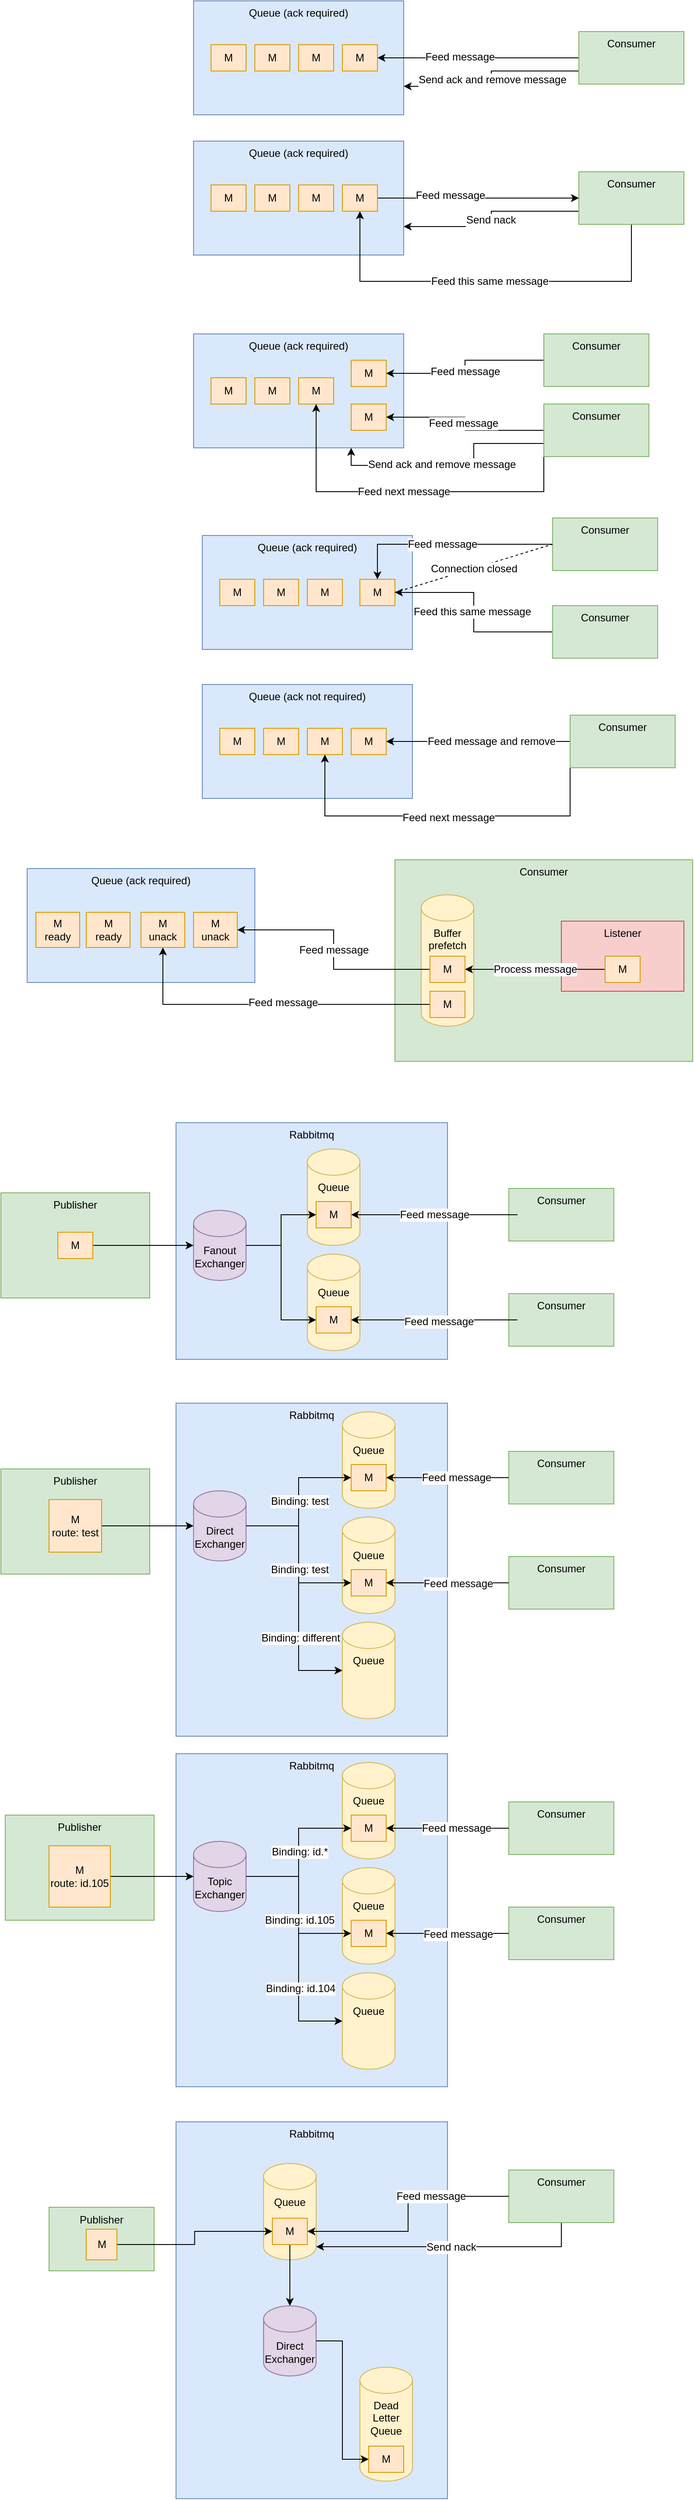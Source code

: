 <mxfile version="13.10.0" type="device"><diagram id="5FkTMjc-aPxwOxmciuyk" name="Page-1"><mxGraphModel dx="2026" dy="1464" grid="1" gridSize="10" guides="1" tooltips="1" connect="1" arrows="1" fold="1" page="1" pageScale="1" pageWidth="600" pageHeight="750" math="0" shadow="0"><root><mxCell id="0"/><mxCell id="1" parent="0"/><mxCell id="cjJmyE3ORphAdKJIZfNl-132" value="Publisher" style="rounded=0;whiteSpace=wrap;html=1;verticalAlign=top;fillColor=#d5e8d4;strokeColor=#82b366;" parent="1" vertex="1"><mxGeometry x="-200" y="1100" width="170" height="120" as="geometry"/></mxCell><mxCell id="cjJmyE3ORphAdKJIZfNl-131" value="Publisher" style="rounded=0;whiteSpace=wrap;html=1;verticalAlign=top;fillColor=#d5e8d4;strokeColor=#82b366;" parent="1" vertex="1"><mxGeometry x="-200" y="1415" width="170" height="120" as="geometry"/></mxCell><mxCell id="cjJmyE3ORphAdKJIZfNl-130" value="Publisher" style="rounded=0;whiteSpace=wrap;html=1;verticalAlign=top;fillColor=#d5e8d4;strokeColor=#82b366;" parent="1" vertex="1"><mxGeometry x="-195" y="1810" width="170" height="120" as="geometry"/></mxCell><mxCell id="cjJmyE3ORphAdKJIZfNl-129" value="Publisher" style="rounded=0;whiteSpace=wrap;html=1;verticalAlign=top;fillColor=#d5e8d4;strokeColor=#82b366;" parent="1" vertex="1"><mxGeometry x="-145" y="2257.5" width="120" height="72.5" as="geometry"/></mxCell><mxCell id="WQiRzFokxwLg9mClhbha-1" value="Queue (ack required)" style="rounded=0;whiteSpace=wrap;html=1;verticalAlign=top;fillColor=#dae8fc;strokeColor=#6c8ebf;" parent="1" vertex="1"><mxGeometry x="20" y="120" width="240" height="130" as="geometry"/></mxCell><mxCell id="WQiRzFokxwLg9mClhbha-41" style="edgeStyle=orthogonalEdgeStyle;rounded=0;orthogonalLoop=1;jettySize=auto;html=1;exitX=0;exitY=0.5;exitDx=0;exitDy=0;" parent="1" source="WQiRzFokxwLg9mClhbha-2" target="WQiRzFokxwLg9mClhbha-8" edge="1"><mxGeometry relative="1" as="geometry"/></mxCell><mxCell id="WQiRzFokxwLg9mClhbha-43" value="&lt;font style=&quot;font-size: 12px&quot;&gt;Feed message&lt;/font&gt;" style="edgeLabel;html=1;align=center;verticalAlign=middle;resizable=0;points=[];" parent="WQiRzFokxwLg9mClhbha-41" vertex="1" connectable="0"><mxGeometry x="0.056" relative="1" as="geometry"><mxPoint as="offset"/></mxGeometry></mxCell><mxCell id="WQiRzFokxwLg9mClhbha-2" value="Consumer" style="rounded=0;whiteSpace=wrap;html=1;verticalAlign=top;fillColor=#d5e8d4;strokeColor=#82b366;" parent="1" vertex="1"><mxGeometry x="420" y="120" width="120" height="60" as="geometry"/></mxCell><mxCell id="WQiRzFokxwLg9mClhbha-5" value="M" style="rounded=0;whiteSpace=wrap;html=1;fillColor=#ffe6cc;strokeColor=#d79b00;" parent="1" vertex="1"><mxGeometry x="90" y="170" width="40" height="30" as="geometry"/></mxCell><mxCell id="WQiRzFokxwLg9mClhbha-6" value="M" style="rounded=0;whiteSpace=wrap;html=1;fillColor=#ffe6cc;strokeColor=#d79b00;" parent="1" vertex="1"><mxGeometry x="140" y="170" width="40" height="30" as="geometry"/></mxCell><mxCell id="WQiRzFokxwLg9mClhbha-7" value="M" style="rounded=0;whiteSpace=wrap;html=1;fillColor=#ffe6cc;strokeColor=#d79b00;" parent="1" vertex="1"><mxGeometry x="200" y="200" width="40" height="30" as="geometry"/></mxCell><mxCell id="WQiRzFokxwLg9mClhbha-8" value="M" style="rounded=0;whiteSpace=wrap;html=1;fillColor=#ffe6cc;strokeColor=#d79b00;" parent="1" vertex="1"><mxGeometry x="200" y="150" width="40" height="30" as="geometry"/></mxCell><mxCell id="WQiRzFokxwLg9mClhbha-42" style="edgeStyle=orthogonalEdgeStyle;rounded=0;orthogonalLoop=1;jettySize=auto;html=1;exitX=0;exitY=0.5;exitDx=0;exitDy=0;" parent="1" source="WQiRzFokxwLg9mClhbha-10" target="WQiRzFokxwLg9mClhbha-7" edge="1"><mxGeometry relative="1" as="geometry"/></mxCell><mxCell id="WQiRzFokxwLg9mClhbha-44" value="&lt;font style=&quot;font-size: 12px&quot;&gt;Feed message&lt;/font&gt;" style="edgeLabel;html=1;align=center;verticalAlign=middle;resizable=0;points=[];" parent="WQiRzFokxwLg9mClhbha-42" vertex="1" connectable="0"><mxGeometry x="0.005" y="2" relative="1" as="geometry"><mxPoint as="offset"/></mxGeometry></mxCell><mxCell id="WQiRzFokxwLg9mClhbha-45" style="edgeStyle=orthogonalEdgeStyle;rounded=0;orthogonalLoop=1;jettySize=auto;html=1;exitX=0;exitY=0.75;exitDx=0;exitDy=0;entryX=0.75;entryY=1;entryDx=0;entryDy=0;" parent="1" source="WQiRzFokxwLg9mClhbha-10" target="WQiRzFokxwLg9mClhbha-1" edge="1"><mxGeometry relative="1" as="geometry"/></mxCell><mxCell id="WQiRzFokxwLg9mClhbha-46" value="&lt;font style=&quot;font-size: 12px&quot;&gt;Send ack and remove message&amp;nbsp;&lt;br&gt;&lt;/font&gt;" style="edgeLabel;html=1;align=center;verticalAlign=middle;resizable=0;points=[];" parent="WQiRzFokxwLg9mClhbha-45" vertex="1" connectable="0"><mxGeometry x="0.057" y="-1" relative="1" as="geometry"><mxPoint as="offset"/></mxGeometry></mxCell><mxCell id="WQiRzFokxwLg9mClhbha-51" value="&lt;font style=&quot;font-size: 12px&quot;&gt;Feed next message&lt;/font&gt;" style="edgeStyle=orthogonalEdgeStyle;rounded=0;orthogonalLoop=1;jettySize=auto;html=1;exitX=0;exitY=1;exitDx=0;exitDy=0;entryX=0.5;entryY=1;entryDx=0;entryDy=0;" parent="1" source="WQiRzFokxwLg9mClhbha-10" target="WQiRzFokxwLg9mClhbha-6" edge="1"><mxGeometry relative="1" as="geometry"><Array as="points"><mxPoint x="420" y="300"/><mxPoint x="160" y="300"/></Array></mxGeometry></mxCell><mxCell id="WQiRzFokxwLg9mClhbha-10" value="Consumer" style="rounded=0;whiteSpace=wrap;html=1;verticalAlign=top;fillColor=#d5e8d4;strokeColor=#82b366;" parent="1" vertex="1"><mxGeometry x="420" y="200" width="120" height="60" as="geometry"/></mxCell><mxCell id="WQiRzFokxwLg9mClhbha-12" value="M" style="rounded=0;whiteSpace=wrap;html=1;fillColor=#ffe6cc;strokeColor=#d79b00;" parent="1" vertex="1"><mxGeometry x="40" y="170" width="40" height="30" as="geometry"/></mxCell><mxCell id="WQiRzFokxwLg9mClhbha-15" value="Queue (ack required)" style="rounded=0;whiteSpace=wrap;html=1;verticalAlign=top;fillColor=#dae8fc;strokeColor=#6c8ebf;" parent="1" vertex="1"><mxGeometry x="20" y="-260" width="240" height="130" as="geometry"/></mxCell><mxCell id="WQiRzFokxwLg9mClhbha-27" style="edgeStyle=orthogonalEdgeStyle;rounded=0;orthogonalLoop=1;jettySize=auto;html=1;exitX=0;exitY=0.75;exitDx=0;exitDy=0;entryX=1;entryY=0.75;entryDx=0;entryDy=0;" parent="1" source="WQiRzFokxwLg9mClhbha-17" target="WQiRzFokxwLg9mClhbha-15" edge="1"><mxGeometry relative="1" as="geometry"/></mxCell><mxCell id="WQiRzFokxwLg9mClhbha-28" value="&lt;font style=&quot;font-size: 12px&quot;&gt;Send ack and remove message&lt;/font&gt;" style="edgeLabel;html=1;align=center;verticalAlign=middle;resizable=0;points=[];" parent="WQiRzFokxwLg9mClhbha-27" vertex="1" connectable="0"><mxGeometry x="0.402" y="3" relative="1" as="geometry"><mxPoint x="35.5" y="-10.5" as="offset"/></mxGeometry></mxCell><mxCell id="WQiRzFokxwLg9mClhbha-39" style="edgeStyle=orthogonalEdgeStyle;rounded=0;orthogonalLoop=1;jettySize=auto;html=1;exitX=0;exitY=0.5;exitDx=0;exitDy=0;" parent="1" source="WQiRzFokxwLg9mClhbha-17" target="WQiRzFokxwLg9mClhbha-21" edge="1"><mxGeometry relative="1" as="geometry"/></mxCell><mxCell id="WQiRzFokxwLg9mClhbha-40" value="&lt;font style=&quot;font-size: 12px&quot;&gt;Feed message&lt;/font&gt;" style="edgeLabel;html=1;align=center;verticalAlign=middle;resizable=0;points=[];" parent="WQiRzFokxwLg9mClhbha-39" vertex="1" connectable="0"><mxGeometry x="0.183" y="-1" relative="1" as="geometry"><mxPoint as="offset"/></mxGeometry></mxCell><mxCell id="WQiRzFokxwLg9mClhbha-17" value="Consumer" style="rounded=0;whiteSpace=wrap;html=1;verticalAlign=top;fillColor=#d5e8d4;strokeColor=#82b366;" parent="1" vertex="1"><mxGeometry x="460" y="-225" width="120" height="60" as="geometry"/></mxCell><mxCell id="WQiRzFokxwLg9mClhbha-18" value="M" style="rounded=0;whiteSpace=wrap;html=1;fillColor=#ffe6cc;strokeColor=#d79b00;" parent="1" vertex="1"><mxGeometry x="90" y="-210" width="40" height="30" as="geometry"/></mxCell><mxCell id="WQiRzFokxwLg9mClhbha-19" value="M" style="rounded=0;whiteSpace=wrap;html=1;fillColor=#ffe6cc;strokeColor=#d79b00;" parent="1" vertex="1"><mxGeometry x="140" y="-210" width="40" height="30" as="geometry"/></mxCell><mxCell id="WQiRzFokxwLg9mClhbha-21" value="M" style="rounded=0;whiteSpace=wrap;html=1;fillColor=#ffe6cc;strokeColor=#d79b00;" parent="1" vertex="1"><mxGeometry x="190" y="-210" width="40" height="30" as="geometry"/></mxCell><mxCell id="WQiRzFokxwLg9mClhbha-22" value="M" style="rounded=0;whiteSpace=wrap;html=1;fillColor=#ffe6cc;strokeColor=#d79b00;" parent="1" vertex="1"><mxGeometry x="40" y="-210" width="40" height="30" as="geometry"/></mxCell><mxCell id="WQiRzFokxwLg9mClhbha-29" value="Queue (ack not required)" style="rounded=0;whiteSpace=wrap;html=1;verticalAlign=top;fillColor=#dae8fc;strokeColor=#6c8ebf;" parent="1" vertex="1"><mxGeometry x="30" y="520" width="240" height="130" as="geometry"/></mxCell><mxCell id="WQiRzFokxwLg9mClhbha-47" style="edgeStyle=orthogonalEdgeStyle;rounded=0;orthogonalLoop=1;jettySize=auto;html=1;exitX=0;exitY=0.5;exitDx=0;exitDy=0;" parent="1" source="WQiRzFokxwLg9mClhbha-32" target="WQiRzFokxwLg9mClhbha-37" edge="1"><mxGeometry relative="1" as="geometry"/></mxCell><mxCell id="WQiRzFokxwLg9mClhbha-48" value="&lt;font style=&quot;font-size: 12px&quot;&gt;Feed message and remove&lt;/font&gt;" style="edgeLabel;html=1;align=center;verticalAlign=middle;resizable=0;points=[];" parent="WQiRzFokxwLg9mClhbha-47" vertex="1" connectable="0"><mxGeometry x="0.25" y="-1" relative="1" as="geometry"><mxPoint x="41" y="1" as="offset"/></mxGeometry></mxCell><mxCell id="WQiRzFokxwLg9mClhbha-49" style="edgeStyle=orthogonalEdgeStyle;rounded=0;orthogonalLoop=1;jettySize=auto;html=1;exitX=0;exitY=0.75;exitDx=0;exitDy=0;entryX=0.5;entryY=1;entryDx=0;entryDy=0;" parent="1" source="WQiRzFokxwLg9mClhbha-32" target="WQiRzFokxwLg9mClhbha-34" edge="1"><mxGeometry relative="1" as="geometry"><Array as="points"><mxPoint x="450" y="670"/><mxPoint x="170" y="670"/></Array></mxGeometry></mxCell><mxCell id="WQiRzFokxwLg9mClhbha-50" value="&lt;font style=&quot;font-size: 12px&quot;&gt;Feed next message&lt;/font&gt;" style="edgeLabel;html=1;align=center;verticalAlign=middle;resizable=0;points=[];" parent="WQiRzFokxwLg9mClhbha-49" vertex="1" connectable="0"><mxGeometry x="0.279" y="2" relative="1" as="geometry"><mxPoint x="59" as="offset"/></mxGeometry></mxCell><mxCell id="WQiRzFokxwLg9mClhbha-32" value="Consumer" style="rounded=0;whiteSpace=wrap;html=1;verticalAlign=top;fillColor=#d5e8d4;strokeColor=#82b366;" parent="1" vertex="1"><mxGeometry x="450" y="555" width="120" height="60" as="geometry"/></mxCell><mxCell id="WQiRzFokxwLg9mClhbha-33" value="M" style="rounded=0;whiteSpace=wrap;html=1;fillColor=#ffe6cc;strokeColor=#d79b00;" parent="1" vertex="1"><mxGeometry x="100" y="570" width="40" height="30" as="geometry"/></mxCell><mxCell id="WQiRzFokxwLg9mClhbha-34" value="M" style="rounded=0;whiteSpace=wrap;html=1;fillColor=#ffe6cc;strokeColor=#d79b00;" parent="1" vertex="1"><mxGeometry x="150" y="570" width="40" height="30" as="geometry"/></mxCell><mxCell id="WQiRzFokxwLg9mClhbha-37" value="M" style="rounded=0;whiteSpace=wrap;html=1;fillColor=#ffe6cc;strokeColor=#d79b00;" parent="1" vertex="1"><mxGeometry x="200" y="570" width="40" height="30" as="geometry"/></mxCell><mxCell id="WQiRzFokxwLg9mClhbha-38" value="M" style="rounded=0;whiteSpace=wrap;html=1;fillColor=#ffe6cc;strokeColor=#d79b00;" parent="1" vertex="1"><mxGeometry x="50" y="570" width="40" height="30" as="geometry"/></mxCell><mxCell id="WQiRzFokxwLg9mClhbha-52" value="Queue (ack required)" style="rounded=0;whiteSpace=wrap;html=1;verticalAlign=top;fillColor=#dae8fc;strokeColor=#6c8ebf;" parent="1" vertex="1"><mxGeometry x="20" y="-100" width="240" height="130" as="geometry"/></mxCell><mxCell id="WQiRzFokxwLg9mClhbha-53" style="edgeStyle=orthogonalEdgeStyle;rounded=0;orthogonalLoop=1;jettySize=auto;html=1;exitX=0;exitY=0.75;exitDx=0;exitDy=0;entryX=1;entryY=0.75;entryDx=0;entryDy=0;" parent="1" source="WQiRzFokxwLg9mClhbha-55" target="WQiRzFokxwLg9mClhbha-52" edge="1"><mxGeometry relative="1" as="geometry"/></mxCell><mxCell id="WQiRzFokxwLg9mClhbha-54" value="&lt;font style=&quot;font-size: 12px&quot;&gt;Send nack&amp;nbsp;&lt;/font&gt;" style="edgeLabel;html=1;align=center;verticalAlign=middle;resizable=0;points=[];" parent="WQiRzFokxwLg9mClhbha-53" vertex="1" connectable="0"><mxGeometry x="0.402" y="3" relative="1" as="geometry"><mxPoint x="35.5" y="-10.5" as="offset"/></mxGeometry></mxCell><mxCell id="WQiRzFokxwLg9mClhbha-63" value="&lt;span style=&quot;font-size: 12px&quot;&gt;Feed this same message&lt;/span&gt;" style="edgeStyle=orthogonalEdgeStyle;rounded=0;orthogonalLoop=1;jettySize=auto;html=1;exitX=0.5;exitY=1;exitDx=0;exitDy=0;entryX=0.5;entryY=1;entryDx=0;entryDy=0;" parent="1" source="WQiRzFokxwLg9mClhbha-55" target="WQiRzFokxwLg9mClhbha-60" edge="1"><mxGeometry relative="1" as="geometry"><Array as="points"><mxPoint x="520" y="60"/><mxPoint x="210" y="60"/></Array></mxGeometry></mxCell><mxCell id="WQiRzFokxwLg9mClhbha-55" value="Consumer" style="rounded=0;whiteSpace=wrap;html=1;verticalAlign=top;fillColor=#d5e8d4;strokeColor=#82b366;" parent="1" vertex="1"><mxGeometry x="460" y="-65" width="120" height="60" as="geometry"/></mxCell><mxCell id="WQiRzFokxwLg9mClhbha-56" value="M" style="rounded=0;whiteSpace=wrap;html=1;fillColor=#ffe6cc;strokeColor=#d79b00;" parent="1" vertex="1"><mxGeometry x="90" y="-50" width="40" height="30" as="geometry"/></mxCell><mxCell id="WQiRzFokxwLg9mClhbha-57" value="M" style="rounded=0;whiteSpace=wrap;html=1;fillColor=#ffe6cc;strokeColor=#d79b00;" parent="1" vertex="1"><mxGeometry x="140" y="-50" width="40" height="30" as="geometry"/></mxCell><mxCell id="WQiRzFokxwLg9mClhbha-58" style="edgeStyle=orthogonalEdgeStyle;rounded=0;orthogonalLoop=1;jettySize=auto;html=1;exitX=1;exitY=0.5;exitDx=0;exitDy=0;" parent="1" source="WQiRzFokxwLg9mClhbha-60" target="WQiRzFokxwLg9mClhbha-55" edge="1"><mxGeometry relative="1" as="geometry"/></mxCell><mxCell id="WQiRzFokxwLg9mClhbha-59" value="&lt;font style=&quot;font-size: 12px&quot;&gt;Feed message&lt;/font&gt;" style="edgeLabel;html=1;align=center;verticalAlign=middle;resizable=0;points=[];" parent="WQiRzFokxwLg9mClhbha-58" vertex="1" connectable="0"><mxGeometry x="-0.282" y="3" relative="1" as="geometry"><mxPoint as="offset"/></mxGeometry></mxCell><mxCell id="WQiRzFokxwLg9mClhbha-60" value="M" style="rounded=0;whiteSpace=wrap;html=1;fillColor=#ffe6cc;strokeColor=#d79b00;" parent="1" vertex="1"><mxGeometry x="190" y="-50" width="40" height="30" as="geometry"/></mxCell><mxCell id="WQiRzFokxwLg9mClhbha-61" value="M" style="rounded=0;whiteSpace=wrap;html=1;fillColor=#ffe6cc;strokeColor=#d79b00;" parent="1" vertex="1"><mxGeometry x="40" y="-50" width="40" height="30" as="geometry"/></mxCell><mxCell id="cjJmyE3ORphAdKJIZfNl-1" value="Queue (ack required)" style="rounded=0;whiteSpace=wrap;html=1;verticalAlign=top;fillColor=#dae8fc;strokeColor=#6c8ebf;" parent="1" vertex="1"><mxGeometry x="30" y="350" width="240" height="130" as="geometry"/></mxCell><mxCell id="cjJmyE3ORphAdKJIZfNl-2" style="edgeStyle=orthogonalEdgeStyle;rounded=0;orthogonalLoop=1;jettySize=auto;html=1;exitX=0;exitY=0.5;exitDx=0;exitDy=0;" parent="1" source="cjJmyE3ORphAdKJIZfNl-4" target="cjJmyE3ORphAdKJIZfNl-8" edge="1"><mxGeometry relative="1" as="geometry"/></mxCell><mxCell id="cjJmyE3ORphAdKJIZfNl-3" value="&lt;font style=&quot;font-size: 12px&quot;&gt;Feed message&lt;/font&gt;" style="edgeLabel;html=1;align=center;verticalAlign=middle;resizable=0;points=[];" parent="cjJmyE3ORphAdKJIZfNl-2" vertex="1" connectable="0"><mxGeometry x="0.056" relative="1" as="geometry"><mxPoint as="offset"/></mxGeometry></mxCell><mxCell id="cjJmyE3ORphAdKJIZfNl-4" value="Consumer" style="rounded=0;whiteSpace=wrap;html=1;verticalAlign=top;fillColor=#d5e8d4;strokeColor=#82b366;" parent="1" vertex="1"><mxGeometry x="430" y="330" width="120" height="60" as="geometry"/></mxCell><mxCell id="cjJmyE3ORphAdKJIZfNl-5" value="M" style="rounded=0;whiteSpace=wrap;html=1;fillColor=#ffe6cc;strokeColor=#d79b00;" parent="1" vertex="1"><mxGeometry x="100" y="400" width="40" height="30" as="geometry"/></mxCell><mxCell id="cjJmyE3ORphAdKJIZfNl-6" value="M" style="rounded=0;whiteSpace=wrap;html=1;fillColor=#ffe6cc;strokeColor=#d79b00;" parent="1" vertex="1"><mxGeometry x="150" y="400" width="40" height="30" as="geometry"/></mxCell><mxCell id="cjJmyE3ORphAdKJIZfNl-8" value="M" style="rounded=0;whiteSpace=wrap;html=1;fillColor=#ffe6cc;strokeColor=#d79b00;" parent="1" vertex="1"><mxGeometry x="210" y="400" width="40" height="30" as="geometry"/></mxCell><mxCell id="cjJmyE3ORphAdKJIZfNl-9" style="edgeStyle=orthogonalEdgeStyle;rounded=0;orthogonalLoop=1;jettySize=auto;html=1;exitX=0;exitY=0.5;exitDx=0;exitDy=0;entryX=1;entryY=0.5;entryDx=0;entryDy=0;" parent="1" source="cjJmyE3ORphAdKJIZfNl-14" target="cjJmyE3ORphAdKJIZfNl-8" edge="1"><mxGeometry relative="1" as="geometry"><mxPoint x="250" y="445" as="targetPoint"/></mxGeometry></mxCell><mxCell id="cjJmyE3ORphAdKJIZfNl-10" value="&lt;font style=&quot;font-size: 12px&quot;&gt;Feed this same message&lt;/font&gt;" style="edgeLabel;html=1;align=center;verticalAlign=middle;resizable=0;points=[];" parent="cjJmyE3ORphAdKJIZfNl-9" vertex="1" connectable="0"><mxGeometry x="0.005" y="2" relative="1" as="geometry"><mxPoint as="offset"/></mxGeometry></mxCell><mxCell id="cjJmyE3ORphAdKJIZfNl-14" value="Consumer" style="rounded=0;whiteSpace=wrap;html=1;verticalAlign=top;fillColor=#d5e8d4;strokeColor=#82b366;" parent="1" vertex="1"><mxGeometry x="430" y="430" width="120" height="60" as="geometry"/></mxCell><mxCell id="cjJmyE3ORphAdKJIZfNl-15" value="M" style="rounded=0;whiteSpace=wrap;html=1;fillColor=#ffe6cc;strokeColor=#d79b00;" parent="1" vertex="1"><mxGeometry x="50" y="400" width="40" height="30" as="geometry"/></mxCell><mxCell id="cjJmyE3ORphAdKJIZfNl-16" value="&lt;font style=&quot;font-size: 12px&quot;&gt;Connection closed&lt;/font&gt;" style="endArrow=none;dashed=1;html=1;exitX=1;exitY=0.5;exitDx=0;exitDy=0;entryX=0;entryY=0.5;entryDx=0;entryDy=0;" parent="1" source="cjJmyE3ORphAdKJIZfNl-8" target="cjJmyE3ORphAdKJIZfNl-4" edge="1"><mxGeometry width="50" height="50" relative="1" as="geometry"><mxPoint x="400" y="510" as="sourcePoint"/><mxPoint x="450" y="460" as="targetPoint"/></mxGeometry></mxCell><mxCell id="cjJmyE3ORphAdKJIZfNl-17" value="Rabbitmq" style="rounded=0;whiteSpace=wrap;html=1;verticalAlign=top;fillColor=#dae8fc;strokeColor=#6c8ebf;" parent="1" vertex="1"><mxGeometry y="1020" width="310" height="270" as="geometry"/></mxCell><mxCell id="cjJmyE3ORphAdKJIZfNl-20" value="Consumer" style="rounded=0;whiteSpace=wrap;html=1;verticalAlign=top;fillColor=#d5e8d4;strokeColor=#82b366;" parent="1" vertex="1"><mxGeometry x="380" y="1095" width="120" height="60" as="geometry"/></mxCell><mxCell id="cjJmyE3ORphAdKJIZfNl-30" value="Consumer" style="rounded=0;whiteSpace=wrap;html=1;verticalAlign=top;fillColor=#d5e8d4;strokeColor=#82b366;" parent="1" vertex="1"><mxGeometry x="380" y="1215" width="120" height="60" as="geometry"/></mxCell><mxCell id="cjJmyE3ORphAdKJIZfNl-33" style="edgeStyle=orthogonalEdgeStyle;rounded=0;orthogonalLoop=1;jettySize=auto;html=1;exitX=1;exitY=0.5;exitDx=0;exitDy=0;" parent="1" source="cjJmyE3ORphAdKJIZfNl-31" target="cjJmyE3ORphAdKJIZfNl-32" edge="1"><mxGeometry relative="1" as="geometry"/></mxCell><mxCell id="cjJmyE3ORphAdKJIZfNl-31" value="M" style="rounded=0;whiteSpace=wrap;html=1;fillColor=#ffe6cc;strokeColor=#d79b00;" parent="1" vertex="1"><mxGeometry x="-135" y="1145" width="40" height="30" as="geometry"/></mxCell><mxCell id="cjJmyE3ORphAdKJIZfNl-32" value="Fanout Exchanger" style="shape=cylinder3;whiteSpace=wrap;html=1;boundedLbl=1;backgroundOutline=1;size=15;fillColor=#e1d5e7;strokeColor=#9673a6;" parent="1" vertex="1"><mxGeometry x="20" y="1120" width="60" height="80" as="geometry"/></mxCell><mxCell id="cjJmyE3ORphAdKJIZfNl-34" value="Queue" style="shape=cylinder3;whiteSpace=wrap;html=1;boundedLbl=1;backgroundOutline=1;size=15;verticalAlign=top;fillColor=#fff2cc;strokeColor=#d6b656;" parent="1" vertex="1"><mxGeometry x="150" y="1050" width="60" height="110" as="geometry"/></mxCell><mxCell id="cjJmyE3ORphAdKJIZfNl-21" value="M" style="rounded=0;whiteSpace=wrap;html=1;fillColor=#ffe6cc;strokeColor=#d79b00;" parent="1" vertex="1"><mxGeometry x="160" y="1110" width="40" height="30" as="geometry"/></mxCell><mxCell id="cjJmyE3ORphAdKJIZfNl-18" style="edgeStyle=orthogonalEdgeStyle;rounded=0;orthogonalLoop=1;jettySize=auto;html=1;exitX=0;exitY=0.5;exitDx=0;exitDy=0;entryX=1;entryY=0.5;entryDx=0;entryDy=0;" parent="1" source="cjJmyE3ORphAdKJIZfNl-20" target="cjJmyE3ORphAdKJIZfNl-21" edge="1"><mxGeometry relative="1" as="geometry"><mxPoint x="270" y="1075" as="targetPoint"/><Array as="points"><mxPoint x="390" y="1125"/></Array></mxGeometry></mxCell><mxCell id="cjJmyE3ORphAdKJIZfNl-19" value="&lt;font style=&quot;font-size: 12px&quot;&gt;Feed message&lt;/font&gt;" style="edgeLabel;html=1;align=center;verticalAlign=middle;resizable=0;points=[];" parent="cjJmyE3ORphAdKJIZfNl-18" vertex="1" connectable="0"><mxGeometry x="0.056" relative="1" as="geometry"><mxPoint as="offset"/></mxGeometry></mxCell><mxCell id="cjJmyE3ORphAdKJIZfNl-35" value="Queue" style="shape=cylinder3;whiteSpace=wrap;html=1;boundedLbl=1;backgroundOutline=1;size=15;verticalAlign=top;fillColor=#fff2cc;strokeColor=#d6b656;" parent="1" vertex="1"><mxGeometry x="150" y="1170" width="60" height="110" as="geometry"/></mxCell><mxCell id="cjJmyE3ORphAdKJIZfNl-36" value="M" style="rounded=0;whiteSpace=wrap;html=1;fillColor=#ffe6cc;strokeColor=#d79b00;" parent="1" vertex="1"><mxGeometry x="160" y="1230" width="40" height="30" as="geometry"/></mxCell><mxCell id="cjJmyE3ORphAdKJIZfNl-25" style="edgeStyle=orthogonalEdgeStyle;rounded=0;orthogonalLoop=1;jettySize=auto;html=1;exitX=0;exitY=0.5;exitDx=0;exitDy=0;entryX=1;entryY=0.5;entryDx=0;entryDy=0;" parent="1" source="cjJmyE3ORphAdKJIZfNl-30" target="cjJmyE3ORphAdKJIZfNl-36" edge="1"><mxGeometry relative="1" as="geometry"><mxPoint x="390" y="1240" as="targetPoint"/><Array as="points"><mxPoint x="390" y="1245"/></Array></mxGeometry></mxCell><mxCell id="cjJmyE3ORphAdKJIZfNl-26" value="&lt;font style=&quot;font-size: 12px&quot;&gt;Feed message&lt;/font&gt;" style="edgeLabel;html=1;align=center;verticalAlign=middle;resizable=0;points=[];" parent="cjJmyE3ORphAdKJIZfNl-25" vertex="1" connectable="0"><mxGeometry x="0.005" y="2" relative="1" as="geometry"><mxPoint as="offset"/></mxGeometry></mxCell><mxCell id="cjJmyE3ORphAdKJIZfNl-37" style="edgeStyle=orthogonalEdgeStyle;rounded=0;orthogonalLoop=1;jettySize=auto;html=1;exitX=1;exitY=0.5;exitDx=0;exitDy=0;exitPerimeter=0;entryX=0;entryY=0.5;entryDx=0;entryDy=0;" parent="1" source="cjJmyE3ORphAdKJIZfNl-32" target="cjJmyE3ORphAdKJIZfNl-21" edge="1"><mxGeometry relative="1" as="geometry"/></mxCell><mxCell id="cjJmyE3ORphAdKJIZfNl-38" style="edgeStyle=orthogonalEdgeStyle;rounded=0;orthogonalLoop=1;jettySize=auto;html=1;exitX=1;exitY=0.5;exitDx=0;exitDy=0;exitPerimeter=0;entryX=0;entryY=0.5;entryDx=0;entryDy=0;" parent="1" source="cjJmyE3ORphAdKJIZfNl-32" target="cjJmyE3ORphAdKJIZfNl-36" edge="1"><mxGeometry relative="1" as="geometry"/></mxCell><mxCell id="cjJmyE3ORphAdKJIZfNl-41" value="Rabbitmq" style="rounded=0;whiteSpace=wrap;html=1;verticalAlign=top;fillColor=#dae8fc;strokeColor=#6c8ebf;" parent="1" vertex="1"><mxGeometry y="1340" width="310" height="380" as="geometry"/></mxCell><mxCell id="cjJmyE3ORphAdKJIZfNl-42" value="Consumer" style="rounded=0;whiteSpace=wrap;html=1;verticalAlign=top;fillColor=#d5e8d4;strokeColor=#82b366;" parent="1" vertex="1"><mxGeometry x="380" y="1395" width="120" height="60" as="geometry"/></mxCell><mxCell id="cjJmyE3ORphAdKJIZfNl-43" value="Consumer" style="rounded=0;whiteSpace=wrap;html=1;verticalAlign=top;fillColor=#d5e8d4;strokeColor=#82b366;" parent="1" vertex="1"><mxGeometry x="380" y="1515" width="120" height="60" as="geometry"/></mxCell><mxCell id="cjJmyE3ORphAdKJIZfNl-64" style="edgeStyle=orthogonalEdgeStyle;rounded=0;orthogonalLoop=1;jettySize=auto;html=1;exitX=1;exitY=0.5;exitDx=0;exitDy=0;exitPerimeter=0;entryX=0;entryY=0.5;entryDx=0;entryDy=0;entryPerimeter=0;" parent="1" source="cjJmyE3ORphAdKJIZfNl-46" target="cjJmyE3ORphAdKJIZfNl-61" edge="1"><mxGeometry relative="1" as="geometry"><Array as="points"><mxPoint x="140" y="1480"/><mxPoint x="140" y="1645"/></Array></mxGeometry></mxCell><mxCell id="cjJmyE3ORphAdKJIZfNl-65" value="&lt;font style=&quot;font-size: 12px&quot;&gt;Binding: different&lt;/font&gt;" style="edgeLabel;html=1;align=center;verticalAlign=middle;resizable=0;points=[];" parent="cjJmyE3ORphAdKJIZfNl-64" vertex="1" connectable="0"><mxGeometry x="0.367" y="2" relative="1" as="geometry"><mxPoint as="offset"/></mxGeometry></mxCell><mxCell id="cjJmyE3ORphAdKJIZfNl-46" value="Direct Exchanger" style="shape=cylinder3;whiteSpace=wrap;html=1;boundedLbl=1;backgroundOutline=1;size=15;fillColor=#e1d5e7;strokeColor=#9673a6;" parent="1" vertex="1"><mxGeometry x="20" y="1440" width="60" height="80" as="geometry"/></mxCell><mxCell id="cjJmyE3ORphAdKJIZfNl-47" value="Queue" style="shape=cylinder3;whiteSpace=wrap;html=1;boundedLbl=1;backgroundOutline=1;size=15;verticalAlign=top;fillColor=#fff2cc;strokeColor=#d6b656;" parent="1" vertex="1"><mxGeometry x="190" y="1350" width="60" height="110" as="geometry"/></mxCell><mxCell id="cjJmyE3ORphAdKJIZfNl-48" value="M" style="rounded=0;whiteSpace=wrap;html=1;fillColor=#ffe6cc;strokeColor=#d79b00;" parent="1" vertex="1"><mxGeometry x="200" y="1410" width="40" height="30" as="geometry"/></mxCell><mxCell id="cjJmyE3ORphAdKJIZfNl-51" value="Queue" style="shape=cylinder3;whiteSpace=wrap;html=1;boundedLbl=1;backgroundOutline=1;size=15;verticalAlign=top;fillColor=#fff2cc;strokeColor=#d6b656;" parent="1" vertex="1"><mxGeometry x="190" y="1470" width="60" height="110" as="geometry"/></mxCell><mxCell id="cjJmyE3ORphAdKJIZfNl-52" value="M" style="rounded=0;whiteSpace=wrap;html=1;fillColor=#ffe6cc;strokeColor=#d79b00;" parent="1" vertex="1"><mxGeometry x="200" y="1530" width="40" height="30" as="geometry"/></mxCell><mxCell id="cjJmyE3ORphAdKJIZfNl-55" style="edgeStyle=orthogonalEdgeStyle;rounded=0;orthogonalLoop=1;jettySize=auto;html=1;exitX=1;exitY=0.5;exitDx=0;exitDy=0;exitPerimeter=0;entryX=0;entryY=0.5;entryDx=0;entryDy=0;" parent="1" source="cjJmyE3ORphAdKJIZfNl-46" target="cjJmyE3ORphAdKJIZfNl-48" edge="1"><mxGeometry relative="1" as="geometry"/></mxCell><mxCell id="cjJmyE3ORphAdKJIZfNl-59" value="&lt;font style=&quot;font-size: 12px&quot;&gt;Binding: test&lt;/font&gt;" style="edgeLabel;html=1;align=center;verticalAlign=middle;resizable=0;points=[];" parent="cjJmyE3ORphAdKJIZfNl-55" vertex="1" connectable="0"><mxGeometry x="0.009" y="-1" relative="1" as="geometry"><mxPoint as="offset"/></mxGeometry></mxCell><mxCell id="cjJmyE3ORphAdKJIZfNl-56" style="edgeStyle=orthogonalEdgeStyle;rounded=0;orthogonalLoop=1;jettySize=auto;html=1;exitX=1;exitY=0.5;exitDx=0;exitDy=0;exitPerimeter=0;entryX=0;entryY=0.5;entryDx=0;entryDy=0;" parent="1" source="cjJmyE3ORphAdKJIZfNl-46" target="cjJmyE3ORphAdKJIZfNl-52" edge="1"><mxGeometry relative="1" as="geometry"/></mxCell><mxCell id="cjJmyE3ORphAdKJIZfNl-60" value="&lt;font style=&quot;font-size: 12px&quot;&gt;Binding: test&lt;/font&gt;" style="edgeLabel;html=1;align=center;verticalAlign=middle;resizable=0;points=[];" parent="cjJmyE3ORphAdKJIZfNl-56" vertex="1" connectable="0"><mxGeometry x="0.188" y="1" relative="1" as="geometry"><mxPoint as="offset"/></mxGeometry></mxCell><mxCell id="cjJmyE3ORphAdKJIZfNl-58" style="edgeStyle=orthogonalEdgeStyle;rounded=0;orthogonalLoop=1;jettySize=auto;html=1;exitX=1;exitY=0.5;exitDx=0;exitDy=0;entryX=0;entryY=0.5;entryDx=0;entryDy=0;entryPerimeter=0;" parent="1" source="cjJmyE3ORphAdKJIZfNl-57" target="cjJmyE3ORphAdKJIZfNl-46" edge="1"><mxGeometry relative="1" as="geometry"/></mxCell><mxCell id="cjJmyE3ORphAdKJIZfNl-57" value="M&lt;br&gt;route: test" style="whiteSpace=wrap;html=1;aspect=fixed;fillColor=#ffe6cc;strokeColor=#d79b00;" parent="1" vertex="1"><mxGeometry x="-145" y="1450" width="60" height="60" as="geometry"/></mxCell><mxCell id="cjJmyE3ORphAdKJIZfNl-61" value="Queue" style="shape=cylinder3;whiteSpace=wrap;html=1;boundedLbl=1;backgroundOutline=1;size=15;verticalAlign=top;fillColor=#fff2cc;strokeColor=#d6b656;" parent="1" vertex="1"><mxGeometry x="190" y="1590" width="60" height="110" as="geometry"/></mxCell><mxCell id="cjJmyE3ORphAdKJIZfNl-68" style="edgeStyle=orthogonalEdgeStyle;rounded=0;orthogonalLoop=1;jettySize=auto;html=1;exitX=0;exitY=0.5;exitDx=0;exitDy=0;" parent="1" source="cjJmyE3ORphAdKJIZfNl-42" target="cjJmyE3ORphAdKJIZfNl-48" edge="1"><mxGeometry relative="1" as="geometry"/></mxCell><mxCell id="cjJmyE3ORphAdKJIZfNl-69" value="&lt;span style=&quot;font-size: 12px&quot;&gt;Feed message&lt;/span&gt;" style="edgeLabel;html=1;align=center;verticalAlign=middle;resizable=0;points=[];" parent="cjJmyE3ORphAdKJIZfNl-68" vertex="1" connectable="0"><mxGeometry x="-0.543" y="4" relative="1" as="geometry"><mxPoint x="-28" y="-4" as="offset"/></mxGeometry></mxCell><mxCell id="cjJmyE3ORphAdKJIZfNl-67" style="edgeStyle=orthogonalEdgeStyle;rounded=0;orthogonalLoop=1;jettySize=auto;html=1;exitX=0;exitY=0.5;exitDx=0;exitDy=0;entryX=1;entryY=0.5;entryDx=0;entryDy=0;" parent="1" source="cjJmyE3ORphAdKJIZfNl-43" target="cjJmyE3ORphAdKJIZfNl-52" edge="1"><mxGeometry relative="1" as="geometry"/></mxCell><mxCell id="cjJmyE3ORphAdKJIZfNl-70" value="&lt;span style=&quot;font-size: 12px&quot;&gt;Feed message&lt;/span&gt;" style="edgeLabel;html=1;align=center;verticalAlign=middle;resizable=0;points=[];" parent="cjJmyE3ORphAdKJIZfNl-67" vertex="1" connectable="0"><mxGeometry x="-0.171" y="1" relative="1" as="geometry"><mxPoint as="offset"/></mxGeometry></mxCell><mxCell id="cjJmyE3ORphAdKJIZfNl-74" value="Rabbitmq" style="rounded=0;whiteSpace=wrap;html=1;verticalAlign=top;fillColor=#dae8fc;strokeColor=#6c8ebf;" parent="1" vertex="1"><mxGeometry y="1740" width="310" height="380" as="geometry"/></mxCell><mxCell id="cjJmyE3ORphAdKJIZfNl-75" value="Consumer" style="rounded=0;whiteSpace=wrap;html=1;verticalAlign=top;fillColor=#d5e8d4;strokeColor=#82b366;" parent="1" vertex="1"><mxGeometry x="380" y="1795" width="120" height="60" as="geometry"/></mxCell><mxCell id="cjJmyE3ORphAdKJIZfNl-76" value="Consumer" style="rounded=0;whiteSpace=wrap;html=1;verticalAlign=top;fillColor=#d5e8d4;strokeColor=#82b366;" parent="1" vertex="1"><mxGeometry x="380" y="1915" width="120" height="60" as="geometry"/></mxCell><mxCell id="cjJmyE3ORphAdKJIZfNl-77" style="edgeStyle=orthogonalEdgeStyle;rounded=0;orthogonalLoop=1;jettySize=auto;html=1;exitX=1;exitY=0.5;exitDx=0;exitDy=0;exitPerimeter=0;entryX=0;entryY=0.5;entryDx=0;entryDy=0;entryPerimeter=0;" parent="1" source="cjJmyE3ORphAdKJIZfNl-79" target="cjJmyE3ORphAdKJIZfNl-90" edge="1"><mxGeometry relative="1" as="geometry"><Array as="points"><mxPoint x="140" y="1880"/><mxPoint x="140" y="2045"/></Array></mxGeometry></mxCell><mxCell id="cjJmyE3ORphAdKJIZfNl-78" value="&lt;font style=&quot;font-size: 12px&quot;&gt;Binding: id.104&lt;/font&gt;" style="edgeLabel;html=1;align=center;verticalAlign=middle;resizable=0;points=[];" parent="cjJmyE3ORphAdKJIZfNl-77" vertex="1" connectable="0"><mxGeometry x="0.367" y="2" relative="1" as="geometry"><mxPoint as="offset"/></mxGeometry></mxCell><mxCell id="cjJmyE3ORphAdKJIZfNl-79" value="Topic Exchanger" style="shape=cylinder3;whiteSpace=wrap;html=1;boundedLbl=1;backgroundOutline=1;size=15;fillColor=#e1d5e7;strokeColor=#9673a6;" parent="1" vertex="1"><mxGeometry x="20" y="1840" width="60" height="80" as="geometry"/></mxCell><mxCell id="cjJmyE3ORphAdKJIZfNl-80" value="Queue" style="shape=cylinder3;whiteSpace=wrap;html=1;boundedLbl=1;backgroundOutline=1;size=15;verticalAlign=top;fillColor=#fff2cc;strokeColor=#d6b656;" parent="1" vertex="1"><mxGeometry x="190" y="1750" width="60" height="110" as="geometry"/></mxCell><mxCell id="cjJmyE3ORphAdKJIZfNl-81" value="M" style="rounded=0;whiteSpace=wrap;html=1;fillColor=#ffe6cc;strokeColor=#d79b00;" parent="1" vertex="1"><mxGeometry x="200" y="1810" width="40" height="30" as="geometry"/></mxCell><mxCell id="cjJmyE3ORphAdKJIZfNl-82" value="Queue" style="shape=cylinder3;whiteSpace=wrap;html=1;boundedLbl=1;backgroundOutline=1;size=15;verticalAlign=top;fillColor=#fff2cc;strokeColor=#d6b656;" parent="1" vertex="1"><mxGeometry x="190" y="1870" width="60" height="110" as="geometry"/></mxCell><mxCell id="cjJmyE3ORphAdKJIZfNl-83" value="M" style="rounded=0;whiteSpace=wrap;html=1;fillColor=#ffe6cc;strokeColor=#d79b00;" parent="1" vertex="1"><mxGeometry x="200" y="1930" width="40" height="30" as="geometry"/></mxCell><mxCell id="cjJmyE3ORphAdKJIZfNl-84" style="edgeStyle=orthogonalEdgeStyle;rounded=0;orthogonalLoop=1;jettySize=auto;html=1;exitX=1;exitY=0.5;exitDx=0;exitDy=0;exitPerimeter=0;entryX=0;entryY=0.5;entryDx=0;entryDy=0;" parent="1" source="cjJmyE3ORphAdKJIZfNl-79" target="cjJmyE3ORphAdKJIZfNl-81" edge="1"><mxGeometry relative="1" as="geometry"/></mxCell><mxCell id="cjJmyE3ORphAdKJIZfNl-85" value="&lt;font style=&quot;font-size: 12px&quot;&gt;Binding: id.*&lt;/font&gt;" style="edgeLabel;html=1;align=center;verticalAlign=middle;resizable=0;points=[];" parent="cjJmyE3ORphAdKJIZfNl-84" vertex="1" connectable="0"><mxGeometry x="0.009" y="-1" relative="1" as="geometry"><mxPoint as="offset"/></mxGeometry></mxCell><mxCell id="cjJmyE3ORphAdKJIZfNl-86" style="edgeStyle=orthogonalEdgeStyle;rounded=0;orthogonalLoop=1;jettySize=auto;html=1;exitX=1;exitY=0.5;exitDx=0;exitDy=0;exitPerimeter=0;entryX=0;entryY=0.5;entryDx=0;entryDy=0;" parent="1" source="cjJmyE3ORphAdKJIZfNl-79" target="cjJmyE3ORphAdKJIZfNl-83" edge="1"><mxGeometry relative="1" as="geometry"/></mxCell><mxCell id="cjJmyE3ORphAdKJIZfNl-87" value="&lt;font style=&quot;font-size: 12px&quot;&gt;Binding: id.105&lt;/font&gt;" style="edgeLabel;html=1;align=center;verticalAlign=middle;resizable=0;points=[];" parent="cjJmyE3ORphAdKJIZfNl-86" vertex="1" connectable="0"><mxGeometry x="0.188" y="1" relative="1" as="geometry"><mxPoint as="offset"/></mxGeometry></mxCell><mxCell id="cjJmyE3ORphAdKJIZfNl-88" style="edgeStyle=orthogonalEdgeStyle;rounded=0;orthogonalLoop=1;jettySize=auto;html=1;exitX=1;exitY=0.5;exitDx=0;exitDy=0;entryX=0;entryY=0.5;entryDx=0;entryDy=0;entryPerimeter=0;" parent="1" source="cjJmyE3ORphAdKJIZfNl-89" target="cjJmyE3ORphAdKJIZfNl-79" edge="1"><mxGeometry relative="1" as="geometry"/></mxCell><mxCell id="cjJmyE3ORphAdKJIZfNl-89" value="M&lt;br&gt;route: id.105" style="whiteSpace=wrap;html=1;aspect=fixed;fillColor=#ffe6cc;strokeColor=#d79b00;" parent="1" vertex="1"><mxGeometry x="-145" y="1845" width="70" height="70" as="geometry"/></mxCell><mxCell id="cjJmyE3ORphAdKJIZfNl-90" value="Queue" style="shape=cylinder3;whiteSpace=wrap;html=1;boundedLbl=1;backgroundOutline=1;size=15;verticalAlign=top;fillColor=#fff2cc;strokeColor=#d6b656;" parent="1" vertex="1"><mxGeometry x="190" y="1990" width="60" height="110" as="geometry"/></mxCell><mxCell id="cjJmyE3ORphAdKJIZfNl-91" style="edgeStyle=orthogonalEdgeStyle;rounded=0;orthogonalLoop=1;jettySize=auto;html=1;exitX=0;exitY=0.5;exitDx=0;exitDy=0;" parent="1" source="cjJmyE3ORphAdKJIZfNl-75" target="cjJmyE3ORphAdKJIZfNl-81" edge="1"><mxGeometry relative="1" as="geometry"/></mxCell><mxCell id="cjJmyE3ORphAdKJIZfNl-92" value="&lt;span style=&quot;font-size: 12px&quot;&gt;Feed message&lt;/span&gt;" style="edgeLabel;html=1;align=center;verticalAlign=middle;resizable=0;points=[];" parent="cjJmyE3ORphAdKJIZfNl-91" vertex="1" connectable="0"><mxGeometry x="-0.543" y="4" relative="1" as="geometry"><mxPoint x="-28" y="-4" as="offset"/></mxGeometry></mxCell><mxCell id="cjJmyE3ORphAdKJIZfNl-93" style="edgeStyle=orthogonalEdgeStyle;rounded=0;orthogonalLoop=1;jettySize=auto;html=1;exitX=0;exitY=0.5;exitDx=0;exitDy=0;entryX=1;entryY=0.5;entryDx=0;entryDy=0;" parent="1" source="cjJmyE3ORphAdKJIZfNl-76" target="cjJmyE3ORphAdKJIZfNl-83" edge="1"><mxGeometry relative="1" as="geometry"/></mxCell><mxCell id="cjJmyE3ORphAdKJIZfNl-94" value="&lt;span style=&quot;font-size: 12px&quot;&gt;Feed message&lt;/span&gt;" style="edgeLabel;html=1;align=center;verticalAlign=middle;resizable=0;points=[];" parent="cjJmyE3ORphAdKJIZfNl-93" vertex="1" connectable="0"><mxGeometry x="-0.171" y="1" relative="1" as="geometry"><mxPoint as="offset"/></mxGeometry></mxCell><mxCell id="cjJmyE3ORphAdKJIZfNl-95" value="Rabbitmq" style="rounded=0;whiteSpace=wrap;html=1;verticalAlign=top;fillColor=#dae8fc;strokeColor=#6c8ebf;" parent="1" vertex="1"><mxGeometry y="2160" width="310" height="430" as="geometry"/></mxCell><mxCell id="cjJmyE3ORphAdKJIZfNl-124" value="&lt;font style=&quot;font-size: 12px&quot;&gt;Send nack&lt;/font&gt;" style="edgeStyle=orthogonalEdgeStyle;rounded=0;orthogonalLoop=1;jettySize=auto;html=1;exitX=0.5;exitY=1;exitDx=0;exitDy=0;entryX=1;entryY=1;entryDx=0;entryDy=-15;entryPerimeter=0;" parent="1" source="cjJmyE3ORphAdKJIZfNl-96" target="cjJmyE3ORphAdKJIZfNl-101" edge="1"><mxGeometry relative="1" as="geometry"/></mxCell><mxCell id="cjJmyE3ORphAdKJIZfNl-96" value="Consumer" style="rounded=0;whiteSpace=wrap;html=1;verticalAlign=top;fillColor=#d5e8d4;strokeColor=#82b366;" parent="1" vertex="1"><mxGeometry x="380" y="2215" width="120" height="60" as="geometry"/></mxCell><mxCell id="cjJmyE3ORphAdKJIZfNl-101" value="Queue" style="shape=cylinder3;whiteSpace=wrap;html=1;boundedLbl=1;backgroundOutline=1;size=15;verticalAlign=top;fillColor=#fff2cc;strokeColor=#d6b656;" parent="1" vertex="1"><mxGeometry x="100" y="2207.5" width="60" height="110" as="geometry"/></mxCell><mxCell id="cjJmyE3ORphAdKJIZfNl-123" style="edgeStyle=orthogonalEdgeStyle;rounded=0;orthogonalLoop=1;jettySize=auto;html=1;exitX=0.5;exitY=1;exitDx=0;exitDy=0;entryX=0.5;entryY=0;entryDx=0;entryDy=0;entryPerimeter=0;" parent="1" source="cjJmyE3ORphAdKJIZfNl-102" target="cjJmyE3ORphAdKJIZfNl-122" edge="1"><mxGeometry relative="1" as="geometry"/></mxCell><mxCell id="cjJmyE3ORphAdKJIZfNl-102" value="M" style="rounded=0;whiteSpace=wrap;html=1;fillColor=#ffe6cc;strokeColor=#d79b00;" parent="1" vertex="1"><mxGeometry x="110" y="2270" width="40" height="30" as="geometry"/></mxCell><mxCell id="cjJmyE3ORphAdKJIZfNl-119" style="edgeStyle=orthogonalEdgeStyle;rounded=0;orthogonalLoop=1;jettySize=auto;html=1;exitX=1;exitY=0.5;exitDx=0;exitDy=0;" parent="1" source="cjJmyE3ORphAdKJIZfNl-110" target="cjJmyE3ORphAdKJIZfNl-102" edge="1"><mxGeometry relative="1" as="geometry"/></mxCell><mxCell id="cjJmyE3ORphAdKJIZfNl-110" value="M" style="whiteSpace=wrap;html=1;aspect=fixed;fillColor=#ffe6cc;strokeColor=#d79b00;" parent="1" vertex="1"><mxGeometry x="-102.5" y="2282.5" width="35" height="35" as="geometry"/></mxCell><mxCell id="cjJmyE3ORphAdKJIZfNl-112" style="edgeStyle=orthogonalEdgeStyle;rounded=0;orthogonalLoop=1;jettySize=auto;html=1;exitX=0;exitY=0.5;exitDx=0;exitDy=0;" parent="1" source="cjJmyE3ORphAdKJIZfNl-96" target="cjJmyE3ORphAdKJIZfNl-102" edge="1"><mxGeometry relative="1" as="geometry"/></mxCell><mxCell id="cjJmyE3ORphAdKJIZfNl-113" value="&lt;span style=&quot;font-size: 12px&quot;&gt;Feed message&lt;/span&gt;" style="edgeLabel;html=1;align=center;verticalAlign=middle;resizable=0;points=[];" parent="cjJmyE3ORphAdKJIZfNl-112" vertex="1" connectable="0"><mxGeometry x="-0.543" y="4" relative="1" as="geometry"><mxPoint x="-28" y="-4" as="offset"/></mxGeometry></mxCell><mxCell id="cjJmyE3ORphAdKJIZfNl-122" value="Direct Exchanger" style="shape=cylinder3;whiteSpace=wrap;html=1;boundedLbl=1;backgroundOutline=1;size=15;fillColor=#e1d5e7;strokeColor=#9673a6;" parent="1" vertex="1"><mxGeometry x="100" y="2370" width="60" height="80" as="geometry"/></mxCell><mxCell id="cjJmyE3ORphAdKJIZfNl-126" value="Dead Letter Queue" style="shape=cylinder3;whiteSpace=wrap;html=1;boundedLbl=1;backgroundOutline=1;size=15;verticalAlign=top;fillColor=#fff2cc;strokeColor=#d6b656;" parent="1" vertex="1"><mxGeometry x="210" y="2440" width="60" height="130" as="geometry"/></mxCell><mxCell id="cjJmyE3ORphAdKJIZfNl-127" value="M" style="rounded=0;whiteSpace=wrap;html=1;fillColor=#ffe6cc;strokeColor=#d79b00;" parent="1" vertex="1"><mxGeometry x="220" y="2530" width="40" height="30" as="geometry"/></mxCell><mxCell id="cjJmyE3ORphAdKJIZfNl-128" style="edgeStyle=orthogonalEdgeStyle;rounded=0;orthogonalLoop=1;jettySize=auto;html=1;exitX=1;exitY=0.5;exitDx=0;exitDy=0;exitPerimeter=0;entryX=0;entryY=0.5;entryDx=0;entryDy=0;" parent="1" source="cjJmyE3ORphAdKJIZfNl-122" target="cjJmyE3ORphAdKJIZfNl-127" edge="1"><mxGeometry relative="1" as="geometry"/></mxCell><mxCell id="6imPU3ot8fNsC_LVZf5I-1" value="Queue (ack required)" style="rounded=0;whiteSpace=wrap;html=1;verticalAlign=top;fillColor=#dae8fc;strokeColor=#6c8ebf;" vertex="1" parent="1"><mxGeometry x="-170" y="730" width="260" height="130" as="geometry"/></mxCell><mxCell id="6imPU3ot8fNsC_LVZf5I-6" value="Consumer" style="rounded=0;whiteSpace=wrap;html=1;verticalAlign=top;fillColor=#d5e8d4;strokeColor=#82b366;" vertex="1" parent="1"><mxGeometry x="250" y="720" width="340" height="230" as="geometry"/></mxCell><mxCell id="6imPU3ot8fNsC_LVZf5I-9" value="M&lt;br&gt;unack" style="rounded=0;whiteSpace=wrap;html=1;fillColor=#ffe6cc;strokeColor=#d79b00;" vertex="1" parent="1"><mxGeometry x="20" y="780" width="50" height="40" as="geometry"/></mxCell><mxCell id="6imPU3ot8fNsC_LVZf5I-11" value="Buffer&lt;br&gt;prefetch" style="shape=cylinder3;whiteSpace=wrap;html=1;boundedLbl=1;backgroundOutline=1;size=15;verticalAlign=top;fillColor=#fff2cc;strokeColor=#d6b656;" vertex="1" parent="1"><mxGeometry x="280" y="760" width="60" height="150" as="geometry"/></mxCell><mxCell id="6imPU3ot8fNsC_LVZf5I-17" value="&lt;font style=&quot;font-size: 12px&quot;&gt;Feed message&lt;/font&gt;" style="edgeStyle=orthogonalEdgeStyle;rounded=0;orthogonalLoop=1;jettySize=auto;html=1;exitX=0;exitY=0.5;exitDx=0;exitDy=0;entryX=1;entryY=0.5;entryDx=0;entryDy=0;" edge="1" parent="1" source="6imPU3ot8fNsC_LVZf5I-12" target="6imPU3ot8fNsC_LVZf5I-9"><mxGeometry relative="1" as="geometry"/></mxCell><mxCell id="6imPU3ot8fNsC_LVZf5I-12" value="M" style="rounded=0;whiteSpace=wrap;html=1;fillColor=#ffe6cc;strokeColor=#d79b00;" vertex="1" parent="1"><mxGeometry x="290" y="830" width="40" height="30" as="geometry"/></mxCell><mxCell id="6imPU3ot8fNsC_LVZf5I-18" style="edgeStyle=orthogonalEdgeStyle;rounded=0;orthogonalLoop=1;jettySize=auto;html=1;exitX=0;exitY=0.5;exitDx=0;exitDy=0;entryX=0.5;entryY=1;entryDx=0;entryDy=0;" edge="1" parent="1" source="6imPU3ot8fNsC_LVZf5I-13" target="6imPU3ot8fNsC_LVZf5I-16"><mxGeometry relative="1" as="geometry"/></mxCell><mxCell id="6imPU3ot8fNsC_LVZf5I-19" value="&lt;font style=&quot;font-size: 12px&quot;&gt;Feed message&lt;/font&gt;" style="edgeLabel;html=1;align=center;verticalAlign=middle;resizable=0;points=[];" vertex="1" connectable="0" parent="6imPU3ot8fNsC_LVZf5I-18"><mxGeometry x="-0.092" y="-2" relative="1" as="geometry"><mxPoint as="offset"/></mxGeometry></mxCell><mxCell id="6imPU3ot8fNsC_LVZf5I-13" value="M" style="rounded=0;whiteSpace=wrap;html=1;fillColor=#ffe6cc;strokeColor=#d79b00;" vertex="1" parent="1"><mxGeometry x="290" y="870" width="40" height="30" as="geometry"/></mxCell><mxCell id="6imPU3ot8fNsC_LVZf5I-14" value="M&lt;br&gt;ready" style="rounded=0;whiteSpace=wrap;html=1;fillColor=#ffe6cc;strokeColor=#d79b00;" vertex="1" parent="1"><mxGeometry x="-160" y="780" width="50" height="40" as="geometry"/></mxCell><mxCell id="6imPU3ot8fNsC_LVZf5I-15" value="M&lt;br&gt;ready" style="rounded=0;whiteSpace=wrap;html=1;fillColor=#ffe6cc;strokeColor=#d79b00;" vertex="1" parent="1"><mxGeometry x="-102.5" y="780" width="50" height="40" as="geometry"/></mxCell><mxCell id="6imPU3ot8fNsC_LVZf5I-16" value="M&lt;br&gt;unack" style="rounded=0;whiteSpace=wrap;html=1;fillColor=#ffe6cc;strokeColor=#d79b00;" vertex="1" parent="1"><mxGeometry x="-40" y="780" width="50" height="40" as="geometry"/></mxCell><mxCell id="6imPU3ot8fNsC_LVZf5I-20" value="Listener" style="rounded=0;whiteSpace=wrap;html=1;verticalAlign=top;fillColor=#f8cecc;strokeColor=#b85450;" vertex="1" parent="1"><mxGeometry x="440" y="790" width="140" height="80" as="geometry"/></mxCell><mxCell id="6imPU3ot8fNsC_LVZf5I-22" value="&lt;font style=&quot;font-size: 12px&quot;&gt;Process message&lt;/font&gt;" style="edgeStyle=orthogonalEdgeStyle;rounded=0;orthogonalLoop=1;jettySize=auto;html=1;exitX=0;exitY=0.5;exitDx=0;exitDy=0;entryX=1;entryY=0.5;entryDx=0;entryDy=0;" edge="1" parent="1" source="6imPU3ot8fNsC_LVZf5I-21" target="6imPU3ot8fNsC_LVZf5I-12"><mxGeometry relative="1" as="geometry"/></mxCell><mxCell id="6imPU3ot8fNsC_LVZf5I-21" value="M" style="rounded=0;whiteSpace=wrap;html=1;fillColor=#ffe6cc;strokeColor=#d79b00;" vertex="1" parent="1"><mxGeometry x="490" y="830" width="40" height="30" as="geometry"/></mxCell></root></mxGraphModel></diagram></mxfile>